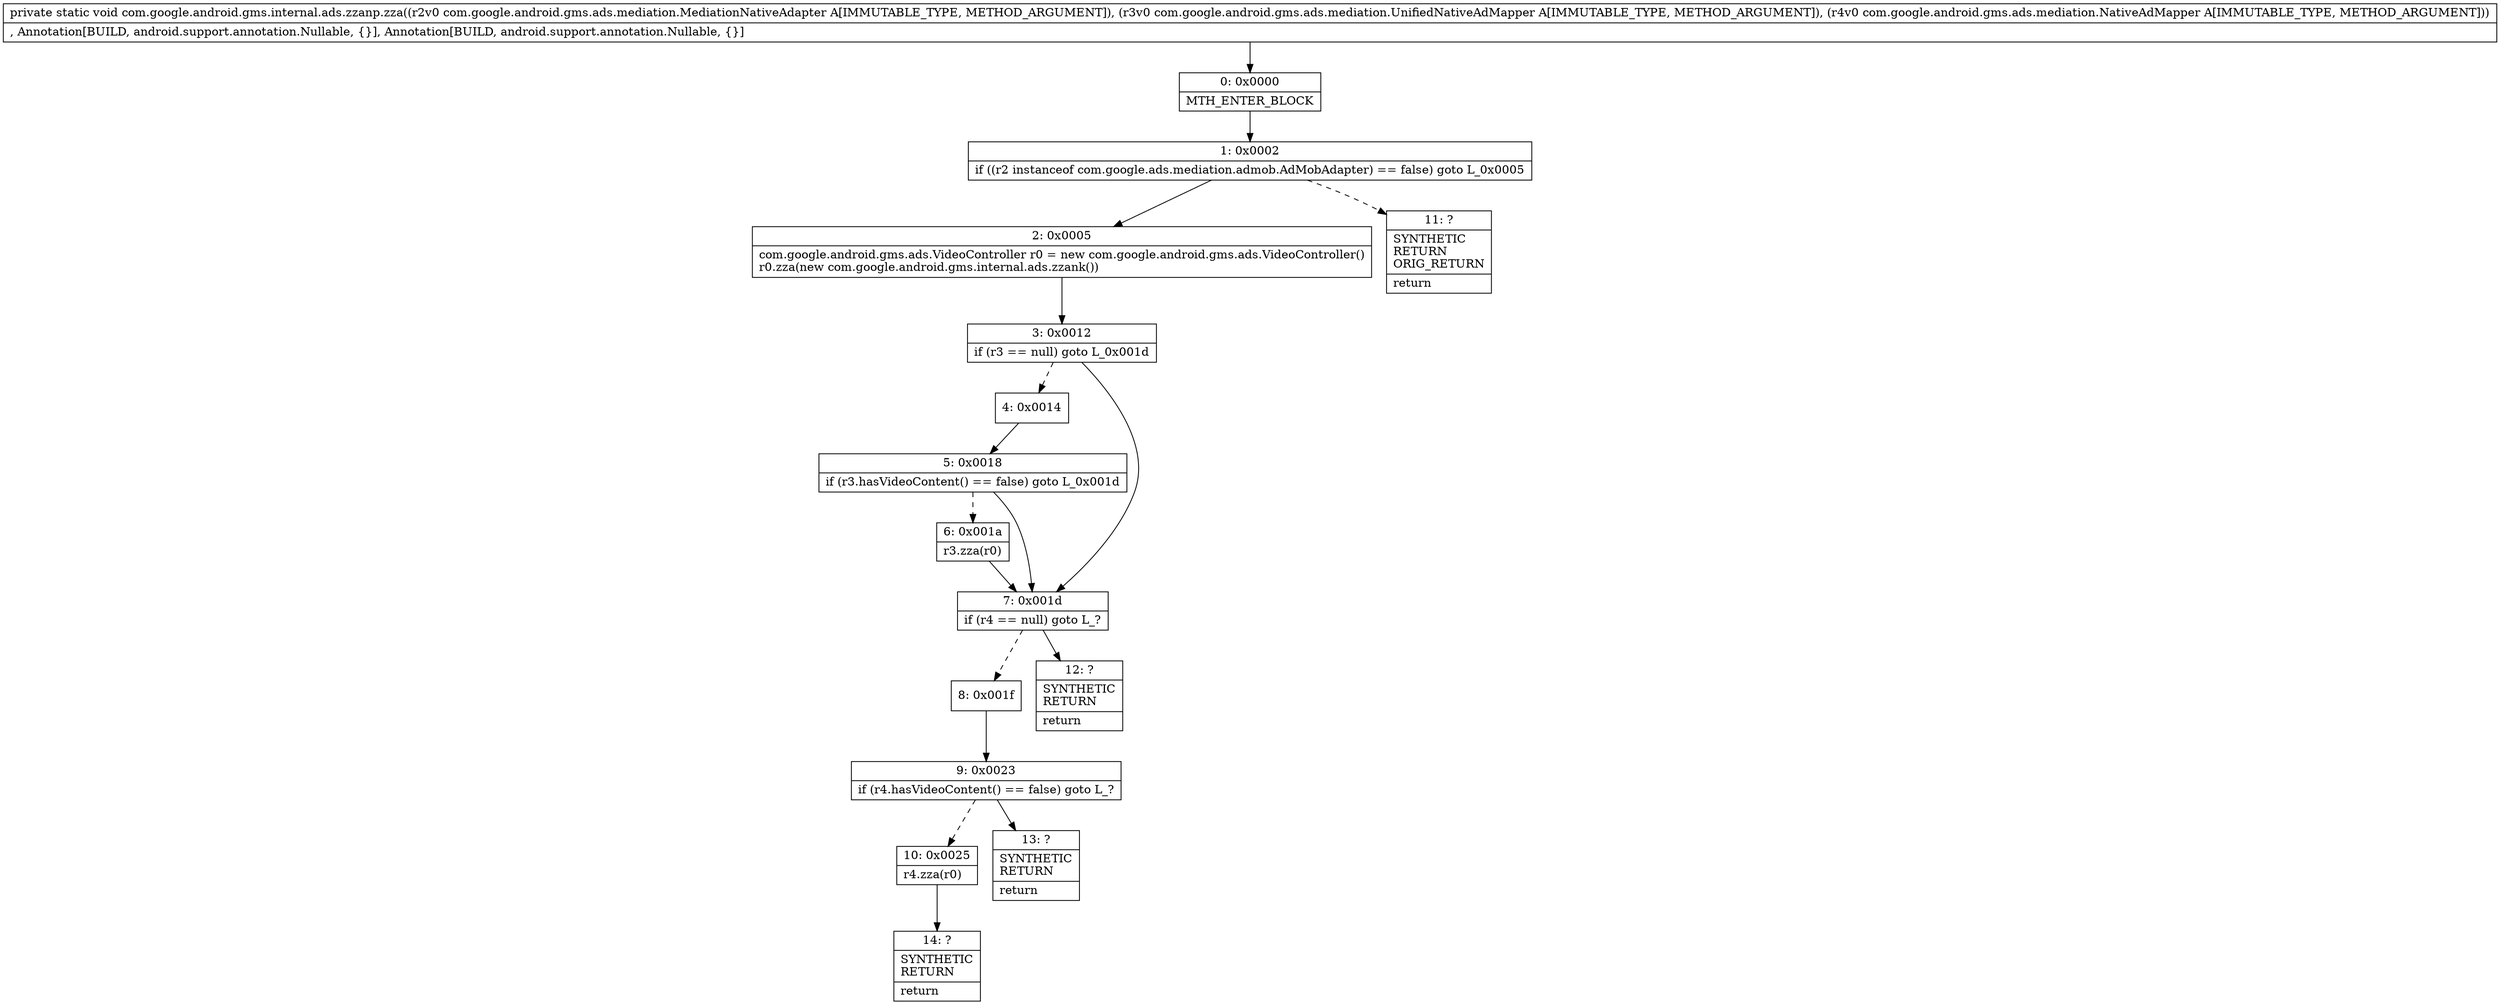 digraph "CFG forcom.google.android.gms.internal.ads.zzanp.zza(Lcom\/google\/android\/gms\/ads\/mediation\/MediationNativeAdapter;Lcom\/google\/android\/gms\/ads\/mediation\/UnifiedNativeAdMapper;Lcom\/google\/android\/gms\/ads\/mediation\/NativeAdMapper;)V" {
Node_0 [shape=record,label="{0\:\ 0x0000|MTH_ENTER_BLOCK\l}"];
Node_1 [shape=record,label="{1\:\ 0x0002|if ((r2 instanceof com.google.ads.mediation.admob.AdMobAdapter) == false) goto L_0x0005\l}"];
Node_2 [shape=record,label="{2\:\ 0x0005|com.google.android.gms.ads.VideoController r0 = new com.google.android.gms.ads.VideoController()\lr0.zza(new com.google.android.gms.internal.ads.zzank())\l}"];
Node_3 [shape=record,label="{3\:\ 0x0012|if (r3 == null) goto L_0x001d\l}"];
Node_4 [shape=record,label="{4\:\ 0x0014}"];
Node_5 [shape=record,label="{5\:\ 0x0018|if (r3.hasVideoContent() == false) goto L_0x001d\l}"];
Node_6 [shape=record,label="{6\:\ 0x001a|r3.zza(r0)\l}"];
Node_7 [shape=record,label="{7\:\ 0x001d|if (r4 == null) goto L_?\l}"];
Node_8 [shape=record,label="{8\:\ 0x001f}"];
Node_9 [shape=record,label="{9\:\ 0x0023|if (r4.hasVideoContent() == false) goto L_?\l}"];
Node_10 [shape=record,label="{10\:\ 0x0025|r4.zza(r0)\l}"];
Node_11 [shape=record,label="{11\:\ ?|SYNTHETIC\lRETURN\lORIG_RETURN\l|return\l}"];
Node_12 [shape=record,label="{12\:\ ?|SYNTHETIC\lRETURN\l|return\l}"];
Node_13 [shape=record,label="{13\:\ ?|SYNTHETIC\lRETURN\l|return\l}"];
Node_14 [shape=record,label="{14\:\ ?|SYNTHETIC\lRETURN\l|return\l}"];
MethodNode[shape=record,label="{private static void com.google.android.gms.internal.ads.zzanp.zza((r2v0 com.google.android.gms.ads.mediation.MediationNativeAdapter A[IMMUTABLE_TYPE, METHOD_ARGUMENT]), (r3v0 com.google.android.gms.ads.mediation.UnifiedNativeAdMapper A[IMMUTABLE_TYPE, METHOD_ARGUMENT]), (r4v0 com.google.android.gms.ads.mediation.NativeAdMapper A[IMMUTABLE_TYPE, METHOD_ARGUMENT]))  | , Annotation[BUILD, android.support.annotation.Nullable, \{\}], Annotation[BUILD, android.support.annotation.Nullable, \{\}]\l}"];
MethodNode -> Node_0;
Node_0 -> Node_1;
Node_1 -> Node_2;
Node_1 -> Node_11[style=dashed];
Node_2 -> Node_3;
Node_3 -> Node_4[style=dashed];
Node_3 -> Node_7;
Node_4 -> Node_5;
Node_5 -> Node_6[style=dashed];
Node_5 -> Node_7;
Node_6 -> Node_7;
Node_7 -> Node_8[style=dashed];
Node_7 -> Node_12;
Node_8 -> Node_9;
Node_9 -> Node_10[style=dashed];
Node_9 -> Node_13;
Node_10 -> Node_14;
}

